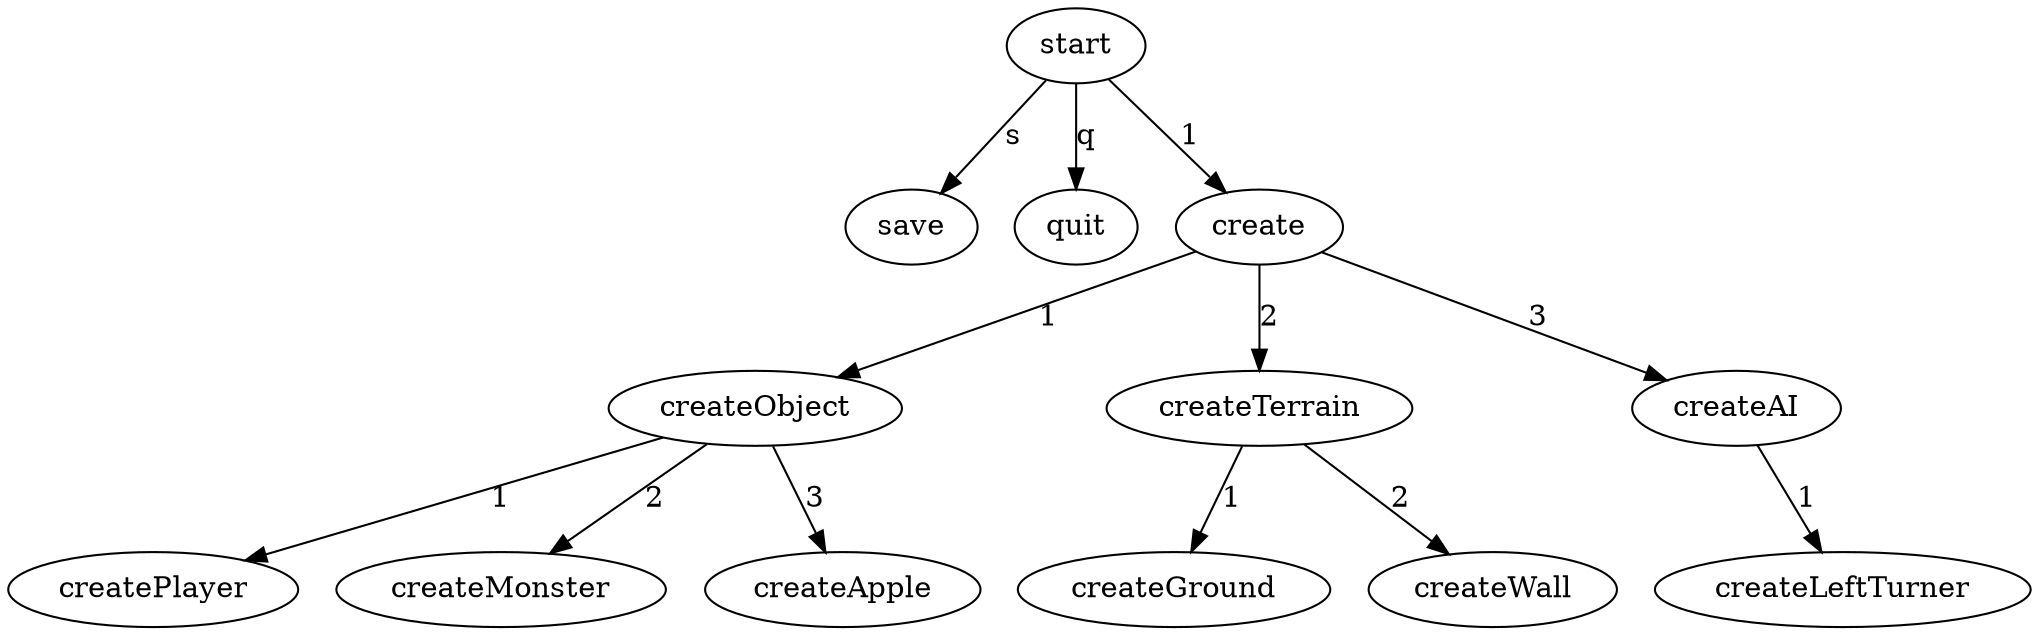 digraph levelEditorUsage {
	start -> save [ label="s"];
	start -> quit [ label="q"];
	start -> create [ label="1"];

	create -> createObject [ label="1"];
	create -> createTerrain [ label="2"];
	create -> createAI [ label="3"];

	createObject -> createPlayer [ label="1"];
	createObject -> createMonster [ label="2"];
	createObject -> createApple [ label="3"];

	createTerrain -> createGround [ label="1"];
	createTerrain -> createWall [ label="2"];

	createAI -> createLeftTurner [ label="1"];
}
